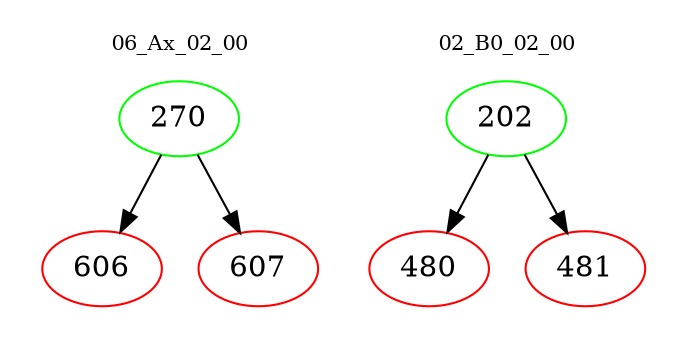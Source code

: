 digraph{
subgraph cluster_0 {
color = white
label = "06_Ax_02_00";
fontsize=10;
T0_270 [label="270", color="green"]
T0_270 -> T0_606 [color="black"]
T0_606 [label="606", color="red"]
T0_270 -> T0_607 [color="black"]
T0_607 [label="607", color="red"]
}
subgraph cluster_1 {
color = white
label = "02_B0_02_00";
fontsize=10;
T1_202 [label="202", color="green"]
T1_202 -> T1_480 [color="black"]
T1_480 [label="480", color="red"]
T1_202 -> T1_481 [color="black"]
T1_481 [label="481", color="red"]
}
}
